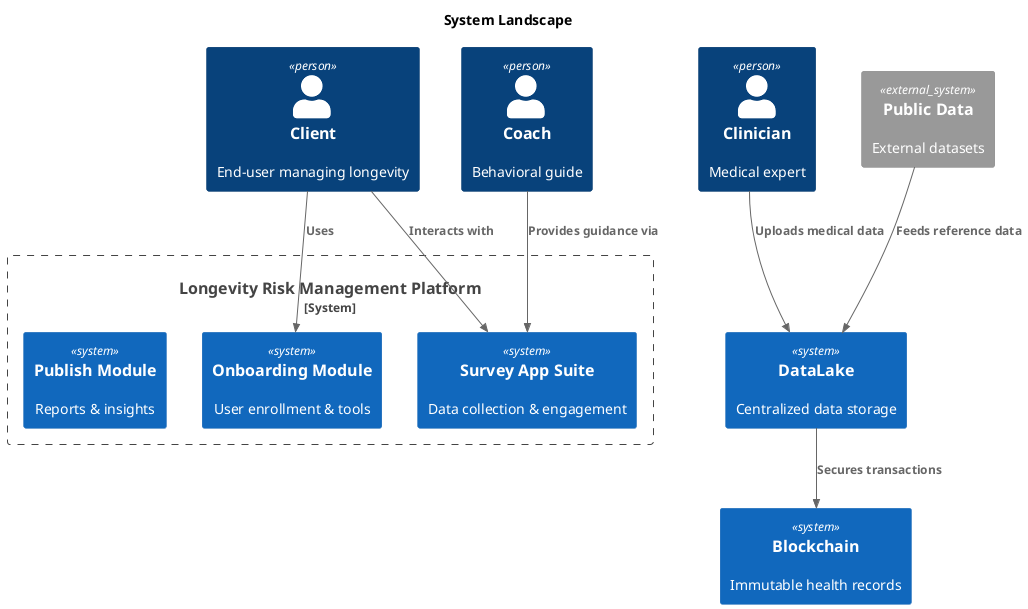 @startuml  
'!include <likec4/plantuml/likec4>  
!include <C4/C4_Container>

title System Landscape  

Person(client, "Client", "End-user managing longevity")  
Person(clinician, "Clinician", "Medical expert")  
Person(coach, "Coach", "Behavioral guide")  

System_Ext(public_data, "Public Data", "External datasets")  
System(data_lake, "DataLake", "Centralized data storage")  
System(blockchain, "Blockchain", "Immutable health records")  

System_Boundary(longevity_platform, "Longevity Risk Management Platform") {  
    System(onboarding, "Onboarding Module", "User enrollment & tools")  
    System(survey_app, "Survey App Suite", "Data collection & engagement")  
    System(publish, "Publish Module", "Reports & insights")  
}  

Rel(client, onboarding, "Uses")  
Rel(client, survey_app, "Interacts with")  
Rel(coach, survey_app, "Provides guidance via")  
Rel(clinician, data_lake, "Uploads medical data")  
Rel(data_lake, blockchain, "Secures transactions")  
Rel(public_data, data_lake, "Feeds reference data")  

@enduml  